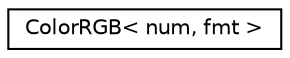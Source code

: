 digraph "Graphical Class Hierarchy"
{
 // INTERACTIVE_SVG=YES
  edge [fontname="Helvetica",fontsize="10",labelfontname="Helvetica",labelfontsize="10"];
  node [fontname="Helvetica",fontsize="10",shape=record];
  rankdir="LR";
  Node1 [label="ColorRGB\< num, fmt \>",height=0.2,width=0.4,color="black", fillcolor="white", style="filled",URL="$d7/dff/class_color_r_g_b.html",tooltip="Basic RGB color class. "];
}
